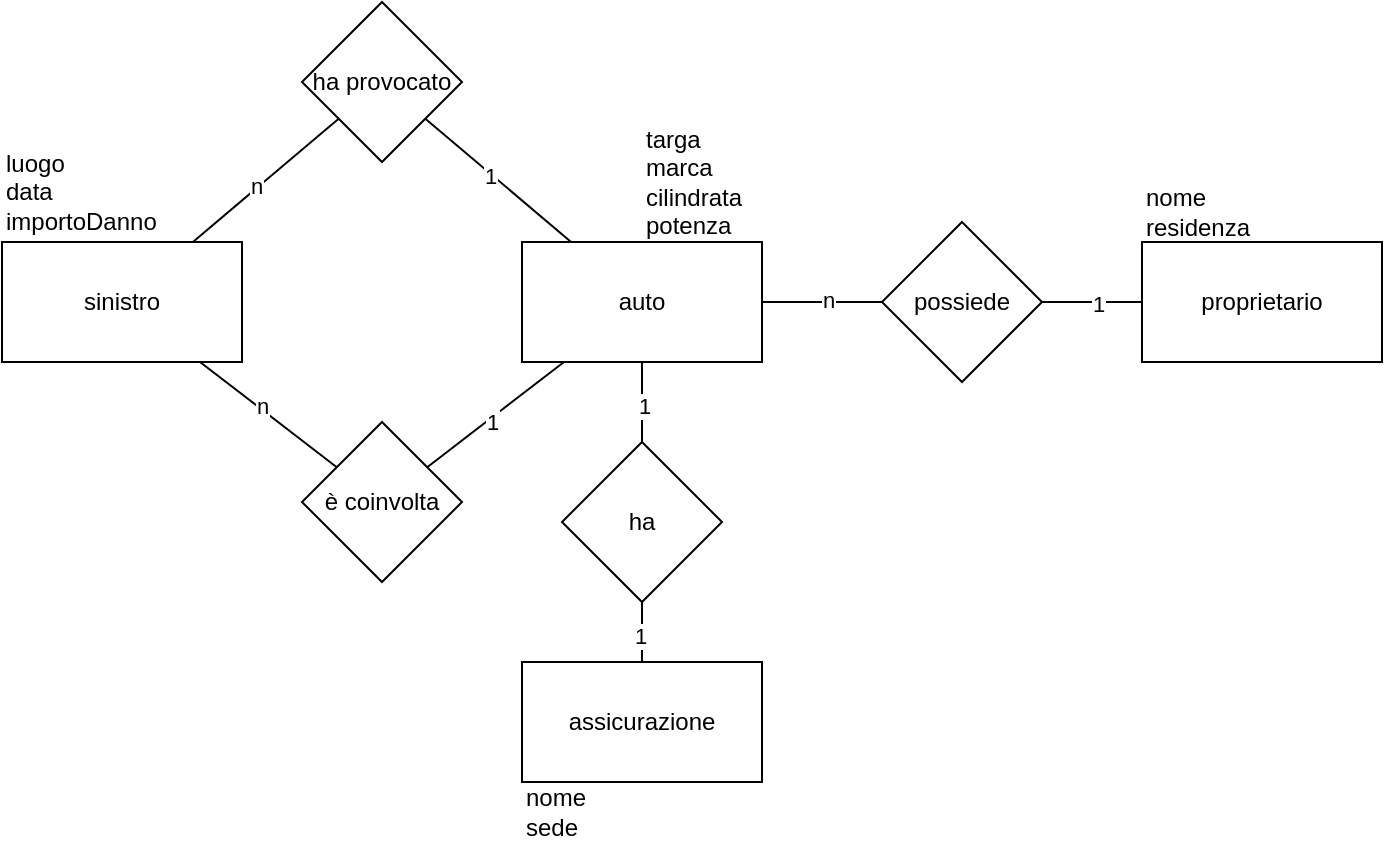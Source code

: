 <mxfile version="14.4.4" type="device"><diagram id="F0nljk34XyKXys8c3P2L" name="Page-1"><mxGraphModel dx="912" dy="532" grid="1" gridSize="10" guides="1" tooltips="1" connect="1" arrows="1" fold="1" page="1" pageScale="1" pageWidth="827" pageHeight="1169" math="0" shadow="0"><root><mxCell id="0"/><mxCell id="1" parent="0"/><mxCell id="NMyuX4JxCmgGLGL5R-Xh-2" value="sinistro" style="rounded=0;whiteSpace=wrap;html=1;" parent="1" vertex="1"><mxGeometry x="69" y="140" width="120" height="60" as="geometry"/></mxCell><mxCell id="NMyuX4JxCmgGLGL5R-Xh-4" value="proprietario" style="rounded=0;whiteSpace=wrap;html=1;" parent="1" vertex="1"><mxGeometry x="639" y="140" width="120" height="60" as="geometry"/></mxCell><mxCell id="NMyuX4JxCmgGLGL5R-Xh-5" value="assicurazione" style="rounded=0;whiteSpace=wrap;html=1;" parent="1" vertex="1"><mxGeometry x="329" y="350" width="120" height="60" as="geometry"/></mxCell><mxCell id="NMyuX4JxCmgGLGL5R-Xh-6" value="auto" style="rounded=0;whiteSpace=wrap;html=1;" parent="1" vertex="1"><mxGeometry x="329" y="140" width="120" height="60" as="geometry"/></mxCell><mxCell id="NMyuX4JxCmgGLGL5R-Xh-10" value="è coinvolta" style="rhombus;whiteSpace=wrap;html=1;" parent="1" vertex="1"><mxGeometry x="219" y="230" width="80" height="80" as="geometry"/></mxCell><mxCell id="NMyuX4JxCmgGLGL5R-Xh-12" value="" style="endArrow=none;html=1;" parent="1" source="NMyuX4JxCmgGLGL5R-Xh-6" target="NMyuX4JxCmgGLGL5R-Xh-10" edge="1"><mxGeometry width="50" height="50" relative="1" as="geometry"><mxPoint x="259" y="560" as="sourcePoint"/><mxPoint x="299" y="610" as="targetPoint"/><Array as="points"/></mxGeometry></mxCell><mxCell id="NMyuX4JxCmgGLGL5R-Xh-15" value="1" style="edgeLabel;html=1;align=center;verticalAlign=middle;resizable=0;points=[];" parent="NMyuX4JxCmgGLGL5R-Xh-12" vertex="1" connectable="0"><mxGeometry x="0.09" y="1" relative="1" as="geometry"><mxPoint as="offset"/></mxGeometry></mxCell><mxCell id="NMyuX4JxCmgGLGL5R-Xh-13" value="" style="endArrow=none;html=1;" parent="1" source="NMyuX4JxCmgGLGL5R-Xh-10" target="NMyuX4JxCmgGLGL5R-Xh-2" edge="1"><mxGeometry width="50" height="50" relative="1" as="geometry"><mxPoint x="269" y="570" as="sourcePoint"/><mxPoint x="329" y="570" as="targetPoint"/><Array as="points"/></mxGeometry></mxCell><mxCell id="NMyuX4JxCmgGLGL5R-Xh-14" value="n" style="edgeLabel;html=1;align=center;verticalAlign=middle;resizable=0;points=[];" parent="NMyuX4JxCmgGLGL5R-Xh-13" vertex="1" connectable="0"><mxGeometry x="0.12" y="-1" relative="1" as="geometry"><mxPoint as="offset"/></mxGeometry></mxCell><mxCell id="NMyuX4JxCmgGLGL5R-Xh-20" value="possiede" style="rhombus;whiteSpace=wrap;html=1;" parent="1" vertex="1"><mxGeometry x="509" y="130" width="80" height="80" as="geometry"/></mxCell><mxCell id="NMyuX4JxCmgGLGL5R-Xh-21" value="" style="endArrow=none;html=1;" parent="1" source="NMyuX4JxCmgGLGL5R-Xh-6" target="NMyuX4JxCmgGLGL5R-Xh-20" edge="1"><mxGeometry width="50" height="50" relative="1" as="geometry"><mxPoint x="449" y="170" as="sourcePoint"/><mxPoint x="489" y="220" as="targetPoint"/></mxGeometry></mxCell><mxCell id="NMyuX4JxCmgGLGL5R-Xh-22" value="n" style="edgeLabel;html=1;align=center;verticalAlign=middle;resizable=0;points=[];" parent="NMyuX4JxCmgGLGL5R-Xh-21" vertex="1" connectable="0"><mxGeometry x="0.09" y="1" relative="1" as="geometry"><mxPoint as="offset"/></mxGeometry></mxCell><mxCell id="NMyuX4JxCmgGLGL5R-Xh-23" value="" style="endArrow=none;html=1;" parent="1" source="NMyuX4JxCmgGLGL5R-Xh-20" target="NMyuX4JxCmgGLGL5R-Xh-4" edge="1"><mxGeometry width="50" height="50" relative="1" as="geometry"><mxPoint x="459" y="180" as="sourcePoint"/><mxPoint x="639" y="170" as="targetPoint"/><Array as="points"/></mxGeometry></mxCell><mxCell id="NMyuX4JxCmgGLGL5R-Xh-24" value="1" style="edgeLabel;html=1;align=center;verticalAlign=middle;resizable=0;points=[];" parent="NMyuX4JxCmgGLGL5R-Xh-23" vertex="1" connectable="0"><mxGeometry x="0.12" y="-1" relative="1" as="geometry"><mxPoint as="offset"/></mxGeometry></mxCell><mxCell id="NMyuX4JxCmgGLGL5R-Xh-26" value="nome&lt;br&gt;residenza" style="text;html=1;align=left;verticalAlign=middle;resizable=0;points=[];autosize=1;" parent="1" vertex="1"><mxGeometry x="639" y="110" width="70" height="30" as="geometry"/></mxCell><mxCell id="NMyuX4JxCmgGLGL5R-Xh-27" value="targa&lt;br&gt;marca&lt;br&gt;cilindrata&lt;br&gt;potenza&lt;br&gt;" style="text;html=1;align=left;verticalAlign=middle;resizable=0;points=[];autosize=1;" parent="1" vertex="1"><mxGeometry x="389" y="80" width="60" height="60" as="geometry"/></mxCell><mxCell id="NMyuX4JxCmgGLGL5R-Xh-30" value="ha" style="rhombus;whiteSpace=wrap;html=1;" parent="1" vertex="1"><mxGeometry x="349" y="240" width="80" height="80" as="geometry"/></mxCell><mxCell id="NMyuX4JxCmgGLGL5R-Xh-31" value="" style="endArrow=none;html=1;" parent="1" source="NMyuX4JxCmgGLGL5R-Xh-6" target="NMyuX4JxCmgGLGL5R-Xh-30" edge="1"><mxGeometry width="50" height="50" relative="1" as="geometry"><mxPoint x="294" y="280" as="sourcePoint"/><mxPoint x="334" y="330" as="targetPoint"/></mxGeometry></mxCell><mxCell id="NMyuX4JxCmgGLGL5R-Xh-32" value="1" style="edgeLabel;html=1;align=center;verticalAlign=middle;resizable=0;points=[];" parent="NMyuX4JxCmgGLGL5R-Xh-31" vertex="1" connectable="0"><mxGeometry x="0.09" y="1" relative="1" as="geometry"><mxPoint as="offset"/></mxGeometry></mxCell><mxCell id="NMyuX4JxCmgGLGL5R-Xh-33" value="" style="endArrow=none;html=1;" parent="1" source="NMyuX4JxCmgGLGL5R-Xh-30" target="NMyuX4JxCmgGLGL5R-Xh-5" edge="1"><mxGeometry width="50" height="50" relative="1" as="geometry"><mxPoint x="304" y="290" as="sourcePoint"/><mxPoint x="484" y="280" as="targetPoint"/><Array as="points"/></mxGeometry></mxCell><mxCell id="NMyuX4JxCmgGLGL5R-Xh-34" value="1" style="edgeLabel;html=1;align=center;verticalAlign=middle;resizable=0;points=[];" parent="NMyuX4JxCmgGLGL5R-Xh-33" vertex="1" connectable="0"><mxGeometry x="0.12" y="-1" relative="1" as="geometry"><mxPoint as="offset"/></mxGeometry></mxCell><mxCell id="NMyuX4JxCmgGLGL5R-Xh-35" value="nome&lt;br&gt;sede" style="text;html=1;align=left;verticalAlign=middle;resizable=0;points=[];autosize=1;" parent="1" vertex="1"><mxGeometry x="329" y="410" width="50" height="30" as="geometry"/></mxCell><mxCell id="0KVcVIDWKf-OYugRpDuC-1" value="ha provocato" style="rhombus;whiteSpace=wrap;html=1;" vertex="1" parent="1"><mxGeometry x="219" y="20" width="80" height="80" as="geometry"/></mxCell><mxCell id="0KVcVIDWKf-OYugRpDuC-2" value="" style="endArrow=none;html=1;" edge="1" parent="1" target="0KVcVIDWKf-OYugRpDuC-1" source="NMyuX4JxCmgGLGL5R-Xh-6"><mxGeometry width="50" height="50" relative="1" as="geometry"><mxPoint x="349" y="20" as="sourcePoint"/><mxPoint x="301" y="430" as="targetPoint"/><Array as="points"/></mxGeometry></mxCell><mxCell id="0KVcVIDWKf-OYugRpDuC-3" value="1" style="edgeLabel;html=1;align=center;verticalAlign=middle;resizable=0;points=[];" vertex="1" connectable="0" parent="0KVcVIDWKf-OYugRpDuC-2"><mxGeometry x="0.09" y="1" relative="1" as="geometry"><mxPoint as="offset"/></mxGeometry></mxCell><mxCell id="0KVcVIDWKf-OYugRpDuC-4" value="" style="endArrow=none;html=1;" edge="1" parent="1" source="0KVcVIDWKf-OYugRpDuC-1" target="NMyuX4JxCmgGLGL5R-Xh-2"><mxGeometry width="50" height="50" relative="1" as="geometry"><mxPoint x="271" y="390" as="sourcePoint"/><mxPoint x="167" y="20" as="targetPoint"/><Array as="points"/></mxGeometry></mxCell><mxCell id="0KVcVIDWKf-OYugRpDuC-5" value="n" style="edgeLabel;html=1;align=center;verticalAlign=middle;resizable=0;points=[];" vertex="1" connectable="0" parent="0KVcVIDWKf-OYugRpDuC-4"><mxGeometry x="0.12" y="-1" relative="1" as="geometry"><mxPoint as="offset"/></mxGeometry></mxCell><mxCell id="0KVcVIDWKf-OYugRpDuC-6" value="luogo&lt;br&gt;data&lt;br&gt;importoDanno" style="text;html=1;align=left;verticalAlign=middle;resizable=0;points=[];autosize=1;" vertex="1" parent="1"><mxGeometry x="69" y="90" width="90" height="50" as="geometry"/></mxCell></root></mxGraphModel></diagram></mxfile>